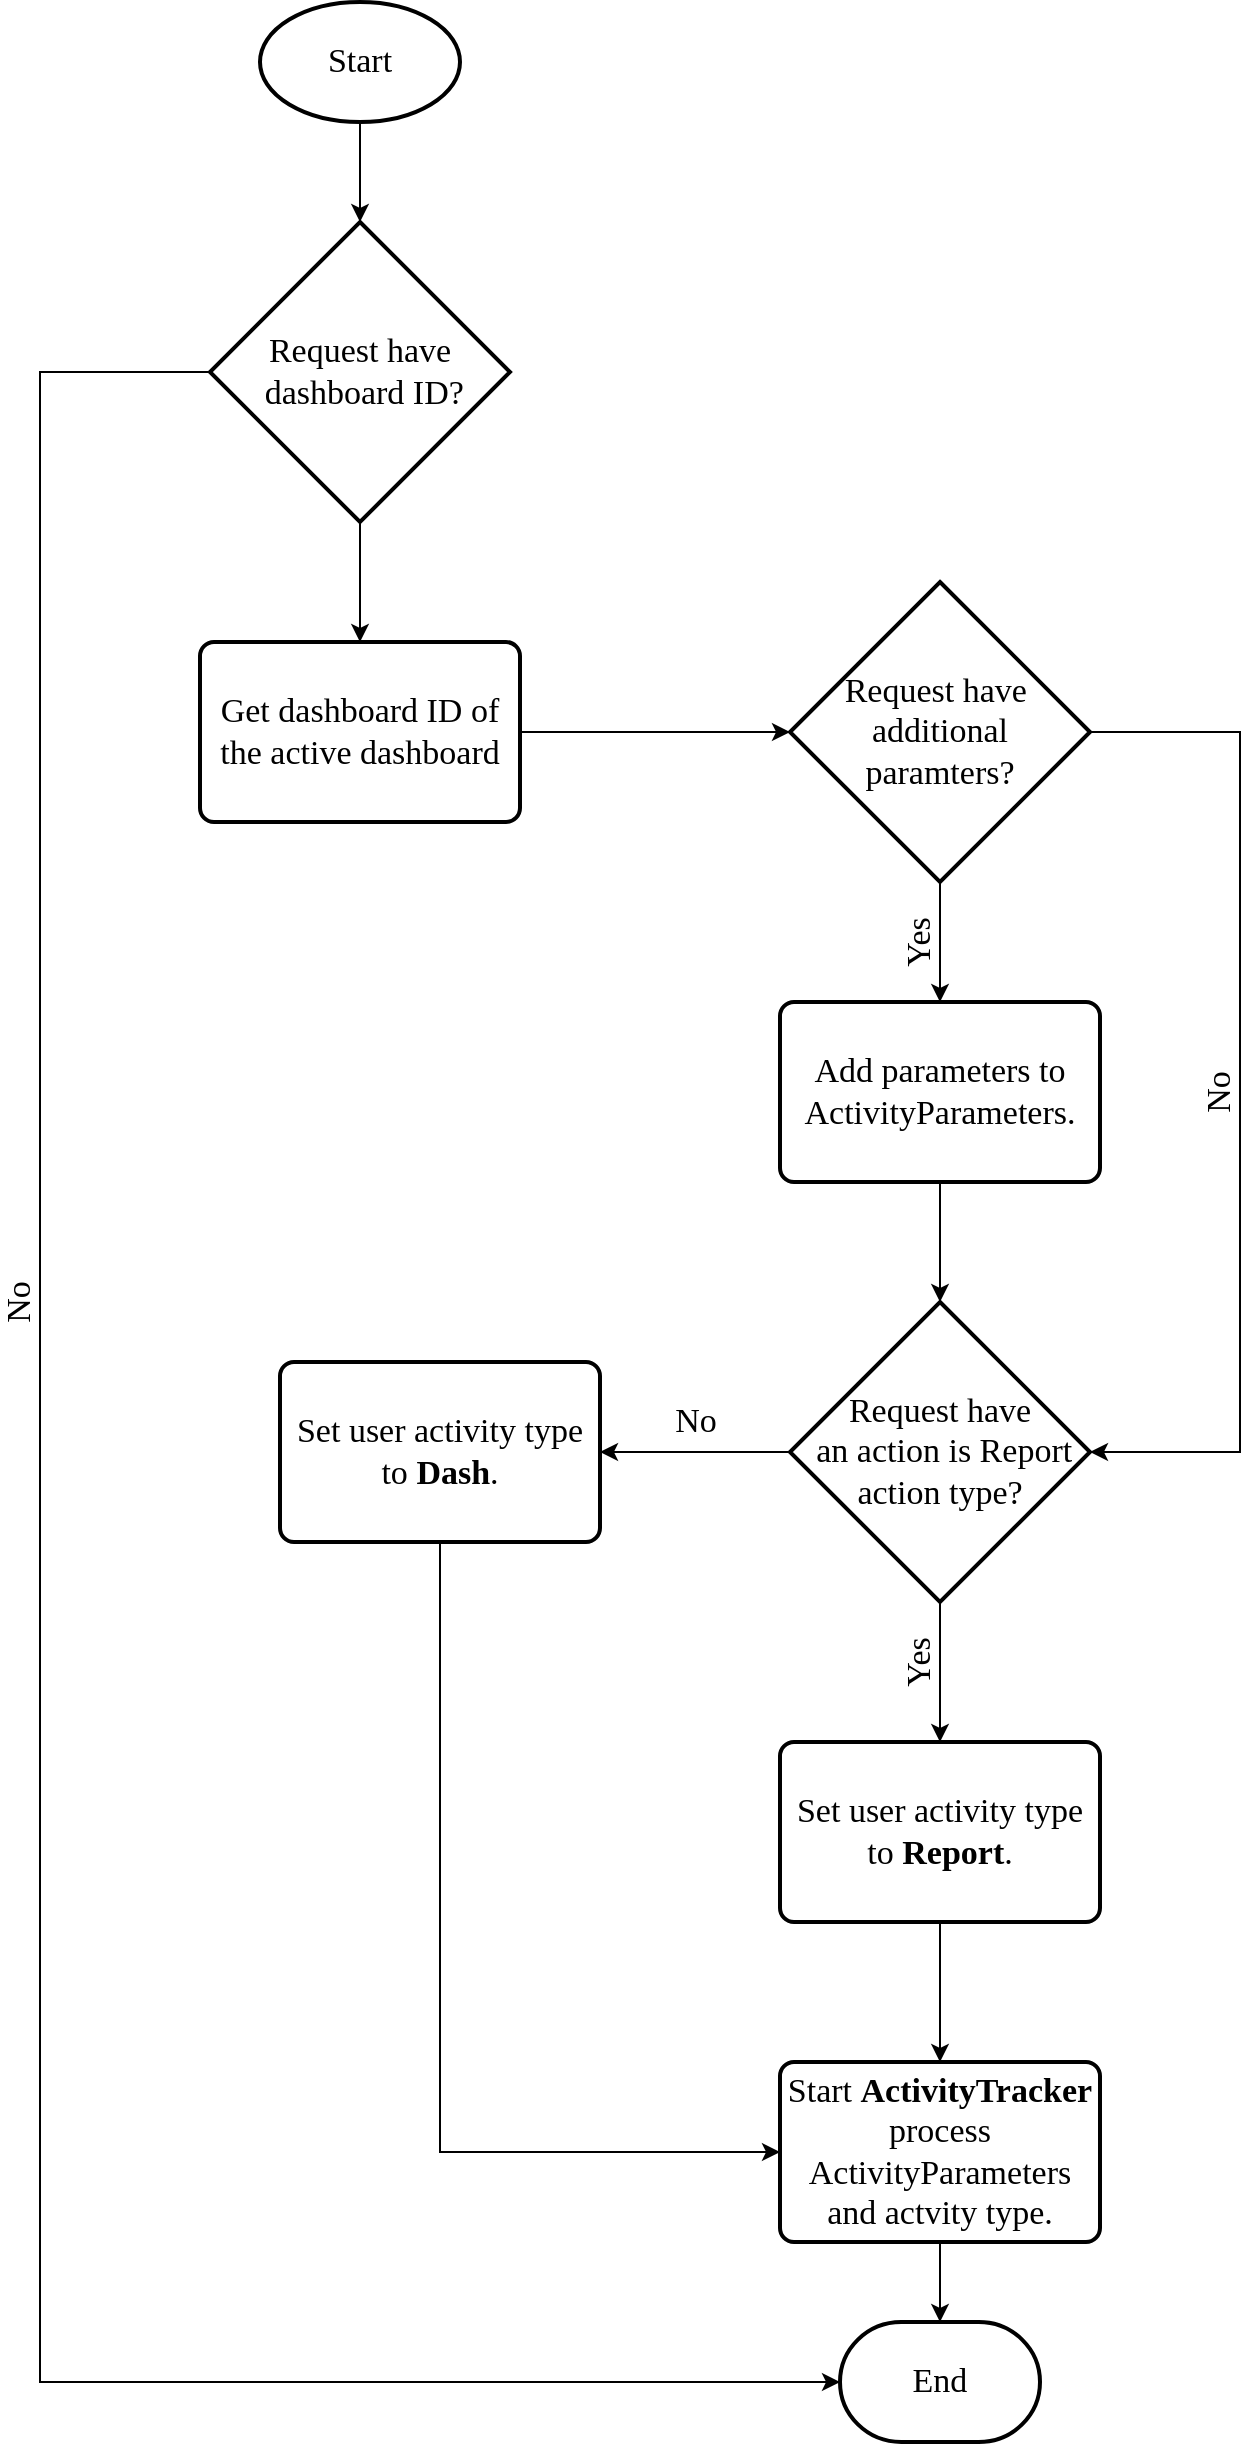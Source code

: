 <mxfile version="20.2.3" type="device"><diagram id="aup2Fgcph3yYs3ryoIUO" name="Page-1"><mxGraphModel dx="2585" dy="1573" grid="1" gridSize="10" guides="1" tooltips="1" connect="1" arrows="1" fold="1" page="1" pageScale="1" pageWidth="850" pageHeight="1100" math="0" shadow="0"><root><mxCell id="0"/><mxCell id="1" parent="0"/><mxCell id="-E-NBBlXDqO9fobENhKo-17" style="edgeStyle=orthogonalEdgeStyle;rounded=0;orthogonalLoop=1;jettySize=auto;html=1;exitX=0.5;exitY=1;exitDx=0;exitDy=0;exitPerimeter=0;entryX=0.5;entryY=0;entryDx=0;entryDy=0;entryPerimeter=0;fontFamily=Times New Roman;fontSize=17;" parent="1" source="-E-NBBlXDqO9fobENhKo-4" target="-E-NBBlXDqO9fobENhKo-16" edge="1"><mxGeometry relative="1" as="geometry"/></mxCell><mxCell id="-E-NBBlXDqO9fobENhKo-4" value="Start" style="strokeWidth=2;html=1;shape=mxgraph.flowchart.start_1;whiteSpace=wrap;fontFamily=Times New Roman;fillColor=none;fontSize=17;" parent="1" vertex="1"><mxGeometry x="350" y="20" width="100" height="60" as="geometry"/></mxCell><mxCell id="-E-NBBlXDqO9fobENhKo-23" style="edgeStyle=orthogonalEdgeStyle;rounded=0;orthogonalLoop=1;jettySize=auto;html=1;exitX=1;exitY=0.5;exitDx=0;exitDy=0;entryX=0;entryY=0.5;entryDx=0;entryDy=0;entryPerimeter=0;fontFamily=Times New Roman;fontSize=17;" parent="1" source="-E-NBBlXDqO9fobENhKo-6" target="-E-NBBlXDqO9fobENhKo-7" edge="1"><mxGeometry relative="1" as="geometry"/></mxCell><mxCell id="-E-NBBlXDqO9fobENhKo-6" value="Get dashboard ID of the active dashboard" style="rounded=1;whiteSpace=wrap;html=1;absoluteArcSize=1;arcSize=14;strokeWidth=2;fontFamily=Times New Roman;fillColor=none;fontSize=17;" parent="1" vertex="1"><mxGeometry x="320" y="340" width="160" height="90" as="geometry"/></mxCell><mxCell id="-E-NBBlXDqO9fobENhKo-13" style="edgeStyle=orthogonalEdgeStyle;rounded=0;orthogonalLoop=1;jettySize=auto;html=1;exitX=0.5;exitY=1;exitDx=0;exitDy=0;exitPerimeter=0;entryX=0.5;entryY=0;entryDx=0;entryDy=0;fontFamily=Times New Roman;fontSize=17;" parent="1" source="-E-NBBlXDqO9fobENhKo-7" target="-E-NBBlXDqO9fobENhKo-9" edge="1"><mxGeometry relative="1" as="geometry"/></mxCell><mxCell id="-E-NBBlXDqO9fobENhKo-32" style="edgeStyle=orthogonalEdgeStyle;rounded=0;orthogonalLoop=1;jettySize=auto;html=1;exitX=1;exitY=0.5;exitDx=0;exitDy=0;exitPerimeter=0;entryX=1;entryY=0.5;entryDx=0;entryDy=0;fontFamily=Times New Roman;fontSize=17;entryPerimeter=0;" parent="1" source="-E-NBBlXDqO9fobENhKo-7" target="-E-NBBlXDqO9fobENhKo-10" edge="1"><mxGeometry relative="1" as="geometry"><Array as="points"><mxPoint x="840" y="385"/><mxPoint x="840" y="745"/></Array><mxPoint x="770" y="930" as="targetPoint"/></mxGeometry></mxCell><mxCell id="-E-NBBlXDqO9fobENhKo-7" value="Request have&amp;nbsp;&lt;br style=&quot;font-size: 17px&quot;&gt;additional&lt;br&gt;paramters?" style="strokeWidth=2;html=1;shape=mxgraph.flowchart.decision;whiteSpace=wrap;fontFamily=Times New Roman;fillColor=none;fontSize=17;" parent="1" vertex="1"><mxGeometry x="615" y="310" width="150" height="150" as="geometry"/></mxCell><mxCell id="T2fVv9HXN-V6XRNMHsjz-4" style="edgeStyle=orthogonalEdgeStyle;rounded=0;orthogonalLoop=1;jettySize=auto;html=1;exitX=0.5;exitY=1;exitDx=0;exitDy=0;entryX=0.5;entryY=0;entryDx=0;entryDy=0;entryPerimeter=0;" parent="1" source="-E-NBBlXDqO9fobENhKo-9" target="-E-NBBlXDqO9fobENhKo-10" edge="1"><mxGeometry relative="1" as="geometry"/></mxCell><mxCell id="-E-NBBlXDqO9fobENhKo-9" value="Add parameters to ActivityParameters." style="rounded=1;whiteSpace=wrap;html=1;absoluteArcSize=1;arcSize=14;strokeWidth=2;fontFamily=Times New Roman;fillColor=none;fontSize=17;" parent="1" vertex="1"><mxGeometry x="610" y="520" width="160" height="90" as="geometry"/></mxCell><mxCell id="T2fVv9HXN-V6XRNMHsjz-2" style="edgeStyle=orthogonalEdgeStyle;rounded=0;orthogonalLoop=1;jettySize=auto;html=1;exitX=0;exitY=0.5;exitDx=0;exitDy=0;exitPerimeter=0;entryX=1;entryY=0.5;entryDx=0;entryDy=0;" parent="1" source="-E-NBBlXDqO9fobENhKo-10" target="-E-NBBlXDqO9fobENhKo-42" edge="1"><mxGeometry relative="1" as="geometry"/></mxCell><mxCell id="T2fVv9HXN-V6XRNMHsjz-5" style="edgeStyle=orthogonalEdgeStyle;rounded=0;orthogonalLoop=1;jettySize=auto;html=1;exitX=0.5;exitY=1;exitDx=0;exitDy=0;exitPerimeter=0;entryX=0.5;entryY=0;entryDx=0;entryDy=0;" parent="1" source="-E-NBBlXDqO9fobENhKo-10" target="-E-NBBlXDqO9fobENhKo-11" edge="1"><mxGeometry relative="1" as="geometry"/></mxCell><mxCell id="-E-NBBlXDqO9fobENhKo-10" value="Request have&lt;br style=&quot;font-size: 17px&quot;&gt;&amp;nbsp;an action is Report action type?" style="strokeWidth=2;html=1;shape=mxgraph.flowchart.decision;whiteSpace=wrap;fontFamily=Times New Roman;fillColor=none;fontSize=17;" parent="1" vertex="1"><mxGeometry x="615" y="670" width="150" height="150" as="geometry"/></mxCell><mxCell id="-E-NBBlXDqO9fobENhKo-51" style="edgeStyle=orthogonalEdgeStyle;rounded=0;orthogonalLoop=1;jettySize=auto;html=1;exitX=0.5;exitY=1;exitDx=0;exitDy=0;fontFamily=Times New Roman;fontSize=17;" parent="1" source="-E-NBBlXDqO9fobENhKo-11" target="-E-NBBlXDqO9fobENhKo-50" edge="1"><mxGeometry relative="1" as="geometry"/></mxCell><mxCell id="-E-NBBlXDqO9fobENhKo-11" value="Set user activity type to &lt;b style=&quot;font-size: 17px;&quot;&gt;Report&lt;/b&gt;." style="rounded=1;whiteSpace=wrap;html=1;absoluteArcSize=1;arcSize=14;strokeWidth=2;fontFamily=Times New Roman;fillColor=none;fontSize=17;" parent="1" vertex="1"><mxGeometry x="610" y="890" width="160" height="90" as="geometry"/></mxCell><mxCell id="-E-NBBlXDqO9fobENhKo-21" style="edgeStyle=orthogonalEdgeStyle;rounded=0;orthogonalLoop=1;jettySize=auto;html=1;exitX=0.5;exitY=1;exitDx=0;exitDy=0;exitPerimeter=0;entryX=0.5;entryY=0;entryDx=0;entryDy=0;fontFamily=Times New Roman;fontSize=17;" parent="1" source="-E-NBBlXDqO9fobENhKo-16" target="-E-NBBlXDqO9fobENhKo-6" edge="1"><mxGeometry relative="1" as="geometry"/></mxCell><mxCell id="-E-NBBlXDqO9fobENhKo-54" style="edgeStyle=orthogonalEdgeStyle;rounded=0;orthogonalLoop=1;jettySize=auto;html=1;exitX=0;exitY=0.5;exitDx=0;exitDy=0;exitPerimeter=0;entryX=0;entryY=0.5;entryDx=0;entryDy=0;entryPerimeter=0;fontFamily=Times New Roman;fontSize=17;" parent="1" source="-E-NBBlXDqO9fobENhKo-16" target="-E-NBBlXDqO9fobENhKo-18" edge="1"><mxGeometry relative="1" as="geometry"><Array as="points"><mxPoint x="240" y="205"/><mxPoint x="240" y="1210"/></Array></mxGeometry></mxCell><mxCell id="-E-NBBlXDqO9fobENhKo-16" value="Request have&lt;br style=&quot;font-size: 17px;&quot;&gt;&amp;nbsp;dashboard ID?" style="strokeWidth=2;html=1;shape=mxgraph.flowchart.decision;whiteSpace=wrap;fontFamily=Times New Roman;fillColor=none;fontSize=17;" parent="1" vertex="1"><mxGeometry x="325" y="130" width="150" height="150" as="geometry"/></mxCell><mxCell id="-E-NBBlXDqO9fobENhKo-18" value="End" style="strokeWidth=2;html=1;shape=mxgraph.flowchart.terminator;whiteSpace=wrap;fillColor=none;fontFamily=Times New Roman;fontSize=17;" parent="1" vertex="1"><mxGeometry x="640" y="1180" width="100" height="60" as="geometry"/></mxCell><mxCell id="-E-NBBlXDqO9fobENhKo-24" value="Yes" style="text;html=1;strokeColor=none;fillColor=none;align=center;verticalAlign=middle;whiteSpace=wrap;rounded=0;fontFamily=Times New Roman;rotation=-90;fontSize=17;" parent="1" vertex="1"><mxGeometry x="660" y="480" width="40" height="20" as="geometry"/></mxCell><mxCell id="-E-NBBlXDqO9fobENhKo-33" value="No" style="text;html=1;strokeColor=none;fillColor=none;align=center;verticalAlign=middle;whiteSpace=wrap;rounded=0;fontFamily=Times New Roman;rotation=-90;fontSize=17;" parent="1" vertex="1"><mxGeometry x="810" y="555" width="40" height="20" as="geometry"/></mxCell><mxCell id="-E-NBBlXDqO9fobENhKo-37" value="Yes" style="text;html=1;strokeColor=none;fillColor=none;align=center;verticalAlign=middle;whiteSpace=wrap;rounded=0;fontFamily=Times New Roman;rotation=-90;fontSize=17;" parent="1" vertex="1"><mxGeometry x="660" y="840" width="40" height="20" as="geometry"/></mxCell><mxCell id="T2fVv9HXN-V6XRNMHsjz-3" style="edgeStyle=orthogonalEdgeStyle;rounded=0;orthogonalLoop=1;jettySize=auto;html=1;exitX=0.5;exitY=1;exitDx=0;exitDy=0;entryX=0;entryY=0.5;entryDx=0;entryDy=0;" parent="1" source="-E-NBBlXDqO9fobENhKo-42" target="-E-NBBlXDqO9fobENhKo-50" edge="1"><mxGeometry relative="1" as="geometry"/></mxCell><mxCell id="-E-NBBlXDqO9fobENhKo-42" value="Set user activity type to &lt;b style=&quot;font-size: 17px;&quot;&gt;Dash&lt;/b&gt;." style="rounded=1;whiteSpace=wrap;html=1;absoluteArcSize=1;arcSize=14;strokeWidth=2;fontFamily=Times New Roman;fillColor=none;fontSize=17;" parent="1" vertex="1"><mxGeometry x="360" y="700" width="160" height="90" as="geometry"/></mxCell><mxCell id="-E-NBBlXDqO9fobENhKo-44" value="No" style="text;html=1;strokeColor=none;fillColor=none;align=center;verticalAlign=middle;whiteSpace=wrap;rounded=0;fontFamily=Times New Roman;rotation=0;fontSize=17;" parent="1" vertex="1"><mxGeometry x="547.5" y="720" width="40" height="20" as="geometry"/></mxCell><mxCell id="-E-NBBlXDqO9fobENhKo-53" style="edgeStyle=orthogonalEdgeStyle;rounded=0;orthogonalLoop=1;jettySize=auto;html=1;exitX=0.5;exitY=1;exitDx=0;exitDy=0;entryX=0.5;entryY=0;entryDx=0;entryDy=0;entryPerimeter=0;fontFamily=Times New Roman;fontSize=17;" parent="1" source="-E-NBBlXDqO9fobENhKo-50" target="-E-NBBlXDqO9fobENhKo-18" edge="1"><mxGeometry relative="1" as="geometry"/></mxCell><mxCell id="-E-NBBlXDqO9fobENhKo-50" value="Start &lt;b style=&quot;font-size: 17px;&quot;&gt;ActivityTracker &lt;/b&gt;process ActivityParameters and actvity type." style="rounded=1;whiteSpace=wrap;html=1;absoluteArcSize=1;arcSize=14;strokeWidth=2;fontFamily=Times New Roman;fillColor=none;fontSize=17;" parent="1" vertex="1"><mxGeometry x="610" y="1050" width="160" height="90" as="geometry"/></mxCell><mxCell id="-E-NBBlXDqO9fobENhKo-55" value="No" style="text;html=1;strokeColor=none;fillColor=none;align=center;verticalAlign=middle;whiteSpace=wrap;rounded=0;fontFamily=Times New Roman;rotation=-90;fontSize=17;" parent="1" vertex="1"><mxGeometry x="210" y="660" width="40" height="20" as="geometry"/></mxCell></root></mxGraphModel></diagram></mxfile>